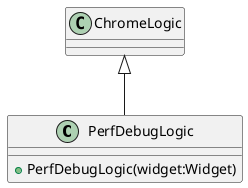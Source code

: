 @startuml
class PerfDebugLogic {
    + PerfDebugLogic(widget:Widget)
}
ChromeLogic <|-- PerfDebugLogic
@enduml
